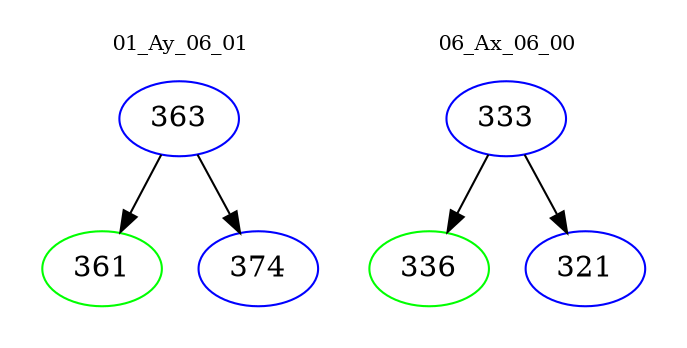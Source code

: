 digraph{
subgraph cluster_0 {
color = white
label = "01_Ay_06_01";
fontsize=10;
T0_363 [label="363", color="blue"]
T0_363 -> T0_361 [color="black"]
T0_361 [label="361", color="green"]
T0_363 -> T0_374 [color="black"]
T0_374 [label="374", color="blue"]
}
subgraph cluster_1 {
color = white
label = "06_Ax_06_00";
fontsize=10;
T1_333 [label="333", color="blue"]
T1_333 -> T1_336 [color="black"]
T1_336 [label="336", color="green"]
T1_333 -> T1_321 [color="black"]
T1_321 [label="321", color="blue"]
}
}
